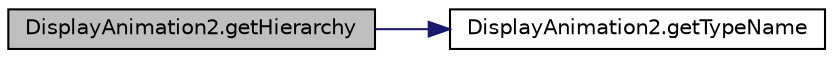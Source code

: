 digraph "DisplayAnimation2.getHierarchy"
{
  edge [fontname="Helvetica",fontsize="10",labelfontname="Helvetica",labelfontsize="10"];
  node [fontname="Helvetica",fontsize="10",shape=record];
  rankdir="LR";
  Node194 [label="DisplayAnimation2.getHierarchy",height=0.2,width=0.4,color="black", fillcolor="grey75", style="filled", fontcolor="black"];
  Node194 -> Node195 [color="midnightblue",fontsize="10",style="solid",fontname="Helvetica"];
  Node195 [label="DisplayAnimation2.getTypeName",height=0.2,width=0.4,color="black", fillcolor="white", style="filled",URL="$namespace_display_animation2.html#acb58627435e7bf0ca9ae36af47a73fe6"];
}

